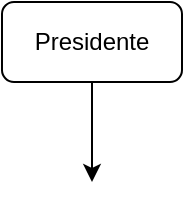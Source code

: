 <mxfile version="17.4.5" type="device"><diagram id="8EbLMnjz4VHbnDAswiZp" name="Página-1"><mxGraphModel dx="813" dy="435" grid="1" gridSize="10" guides="1" tooltips="1" connect="1" arrows="1" fold="1" page="1" pageScale="1" pageWidth="827" pageHeight="1169" math="0" shadow="0"><root><mxCell id="0"/><mxCell id="1" parent="0"/><mxCell id="4NnzzsxGP_fhdjjtYyUY-2" style="rounded=0;orthogonalLoop=1;jettySize=auto;html=1;" edge="1" parent="1" source="4NnzzsxGP_fhdjjtYyUY-1"><mxGeometry relative="1" as="geometry"><mxPoint x="405" y="140" as="targetPoint"/></mxGeometry></mxCell><mxCell id="4NnzzsxGP_fhdjjtYyUY-1" value="Presidente" style="rounded=1;whiteSpace=wrap;html=1;" vertex="1" parent="1"><mxGeometry x="360" y="50" width="90" height="40" as="geometry"/></mxCell></root></mxGraphModel></diagram></mxfile>